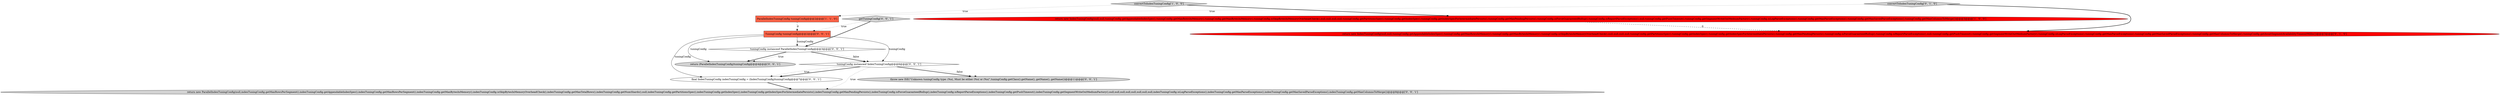 digraph {
2 [style = filled, label = "ParallelIndexTuningConfig tuningConfig@@@2@@@['1', '1', '0']", fillcolor = tomato, shape = box image = "AAA0AAABBB1BBB"];
8 [style = filled, label = "final IndexTuningConfig indexTuningConfig = (IndexTuningConfig)tuningConfig@@@7@@@['0', '0', '1']", fillcolor = white, shape = ellipse image = "AAA0AAABBB3BBB"];
3 [style = filled, label = "return new IndexTuningConfig(null,null,tuningConfig.getAppendableIndexSpec(),tuningConfig.getMaxRowsInMemory(),tuningConfig.getMaxBytesInMemory(),tuningConfig.isSkipBytesInMemoryOverheadCheck(),null,null,null,null,tuningConfig.getPartitionsSpec(),tuningConfig.getIndexSpec(),tuningConfig.getIndexSpecForIntermediatePersists(),tuningConfig.getMaxPendingPersists(),tuningConfig.isForceGuaranteedRollup(),tuningConfig.isReportParseExceptions(),null,tuningConfig.getPushTimeout(),tuningConfig.getSegmentWriteOutMediumFactory(),tuningConfig.isLogParseExceptions(),tuningConfig.getMaxParseExceptions(),tuningConfig.getMaxSavedParseExceptions(),tuningConfig.getMaxColumnsToMerge(),tuningConfig.getAwaitSegmentAvailabilityTimeoutMillis())@@@3@@@['0', '1', '0']", fillcolor = red, shape = ellipse image = "AAA1AAABBB2BBB"];
0 [style = filled, label = "return new IndexTuningConfig(null,null,tuningConfig.getAppendableIndexSpec(),tuningConfig.getMaxRowsInMemory(),tuningConfig.getMaxBytesInMemory(),tuningConfig.isSkipBytesInMemoryOverheadCheck(),null,null,null,null,tuningConfig.getPartitionsSpec(),tuningConfig.getIndexSpec(),tuningConfig.getIndexSpecForIntermediatePersists(),tuningConfig.getMaxPendingPersists(),tuningConfig.isForceGuaranteedRollup(),tuningConfig.isReportParseExceptions(),null,tuningConfig.getPushTimeout(),tuningConfig.getSegmentWriteOutMediumFactory(),tuningConfig.isLogParseExceptions(),tuningConfig.getMaxParseExceptions(),tuningConfig.getMaxSavedParseExceptions(),tuningConfig.getMaxColumnsToMerge())@@@3@@@['1', '0', '0']", fillcolor = red, shape = ellipse image = "AAA1AAABBB1BBB"];
7 [style = filled, label = "tuningConfig instanceof ParallelIndexTuningConfig@@@3@@@['0', '0', '1']", fillcolor = white, shape = diamond image = "AAA0AAABBB3BBB"];
11 [style = filled, label = "return new ParallelIndexTuningConfig(null,indexTuningConfig.getMaxRowsPerSegment(),indexTuningConfig.getAppendableIndexSpec(),indexTuningConfig.getMaxRowsPerSegment(),indexTuningConfig.getMaxBytesInMemory(),indexTuningConfig.isSkipBytesInMemoryOverheadCheck(),indexTuningConfig.getMaxTotalRows(),indexTuningConfig.getNumShards(),null,indexTuningConfig.getPartitionsSpec(),indexTuningConfig.getIndexSpec(),indexTuningConfig.getIndexSpecForIntermediatePersists(),indexTuningConfig.getMaxPendingPersists(),indexTuningConfig.isForceGuaranteedRollup(),indexTuningConfig.isReportParseExceptions(),indexTuningConfig.getPushTimeout(),indexTuningConfig.getSegmentWriteOutMediumFactory(),null,null,null,null,null,null,null,null,indexTuningConfig.isLogParseExceptions(),indexTuningConfig.getMaxParseExceptions(),indexTuningConfig.getMaxSavedParseExceptions(),indexTuningConfig.getMaxColumnsToMerge())@@@8@@@['0', '0', '1']", fillcolor = lightgray, shape = ellipse image = "AAA0AAABBB3BBB"];
9 [style = filled, label = "TuningConfig tuningConfig@@@2@@@['0', '0', '1']", fillcolor = tomato, shape = box image = "AAA0AAABBB3BBB"];
10 [style = filled, label = "getTuningConfig['0', '0', '1']", fillcolor = lightgray, shape = diamond image = "AAA0AAABBB3BBB"];
4 [style = filled, label = "convertToIndexTuningConfig['0', '1', '0']", fillcolor = lightgray, shape = diamond image = "AAA0AAABBB2BBB"];
6 [style = filled, label = "throw new ISE(\"Unknown tuningConfig type: (%s(, Must be either (%s( or (%s(\",tuningConfig.getClass().getName(),.getName(),.getName())@@@11@@@['0', '0', '1']", fillcolor = lightgray, shape = ellipse image = "AAA0AAABBB3BBB"];
5 [style = filled, label = "tuningConfig instanceof IndexTuningConfig@@@6@@@['0', '0', '1']", fillcolor = white, shape = diamond image = "AAA0AAABBB3BBB"];
1 [style = filled, label = "convertToIndexTuningConfig['1', '0', '0']", fillcolor = lightgray, shape = diamond image = "AAA0AAABBB1BBB"];
12 [style = filled, label = "return (ParallelIndexTuningConfig)tuningConfig@@@4@@@['0', '0', '1']", fillcolor = lightgray, shape = ellipse image = "AAA0AAABBB3BBB"];
4->3 [style = bold, label=""];
5->8 [style = bold, label=""];
0->3 [style = dashed, label="0"];
7->12 [style = bold, label=""];
1->0 [style = bold, label=""];
9->8 [style = solid, label="tuningConfig"];
9->12 [style = solid, label="tuningConfig"];
10->9 [style = dotted, label="true"];
10->7 [style = bold, label=""];
7->12 [style = dotted, label="true"];
9->7 [style = solid, label="tuningConfig"];
7->5 [style = bold, label=""];
5->11 [style = dotted, label="true"];
5->6 [style = bold, label=""];
5->6 [style = dotted, label="false"];
2->9 [style = dashed, label="0"];
9->5 [style = solid, label="tuningConfig"];
5->8 [style = dotted, label="true"];
7->5 [style = dotted, label="false"];
1->2 [style = dotted, label="true"];
8->11 [style = bold, label=""];
4->2 [style = dotted, label="true"];
}
